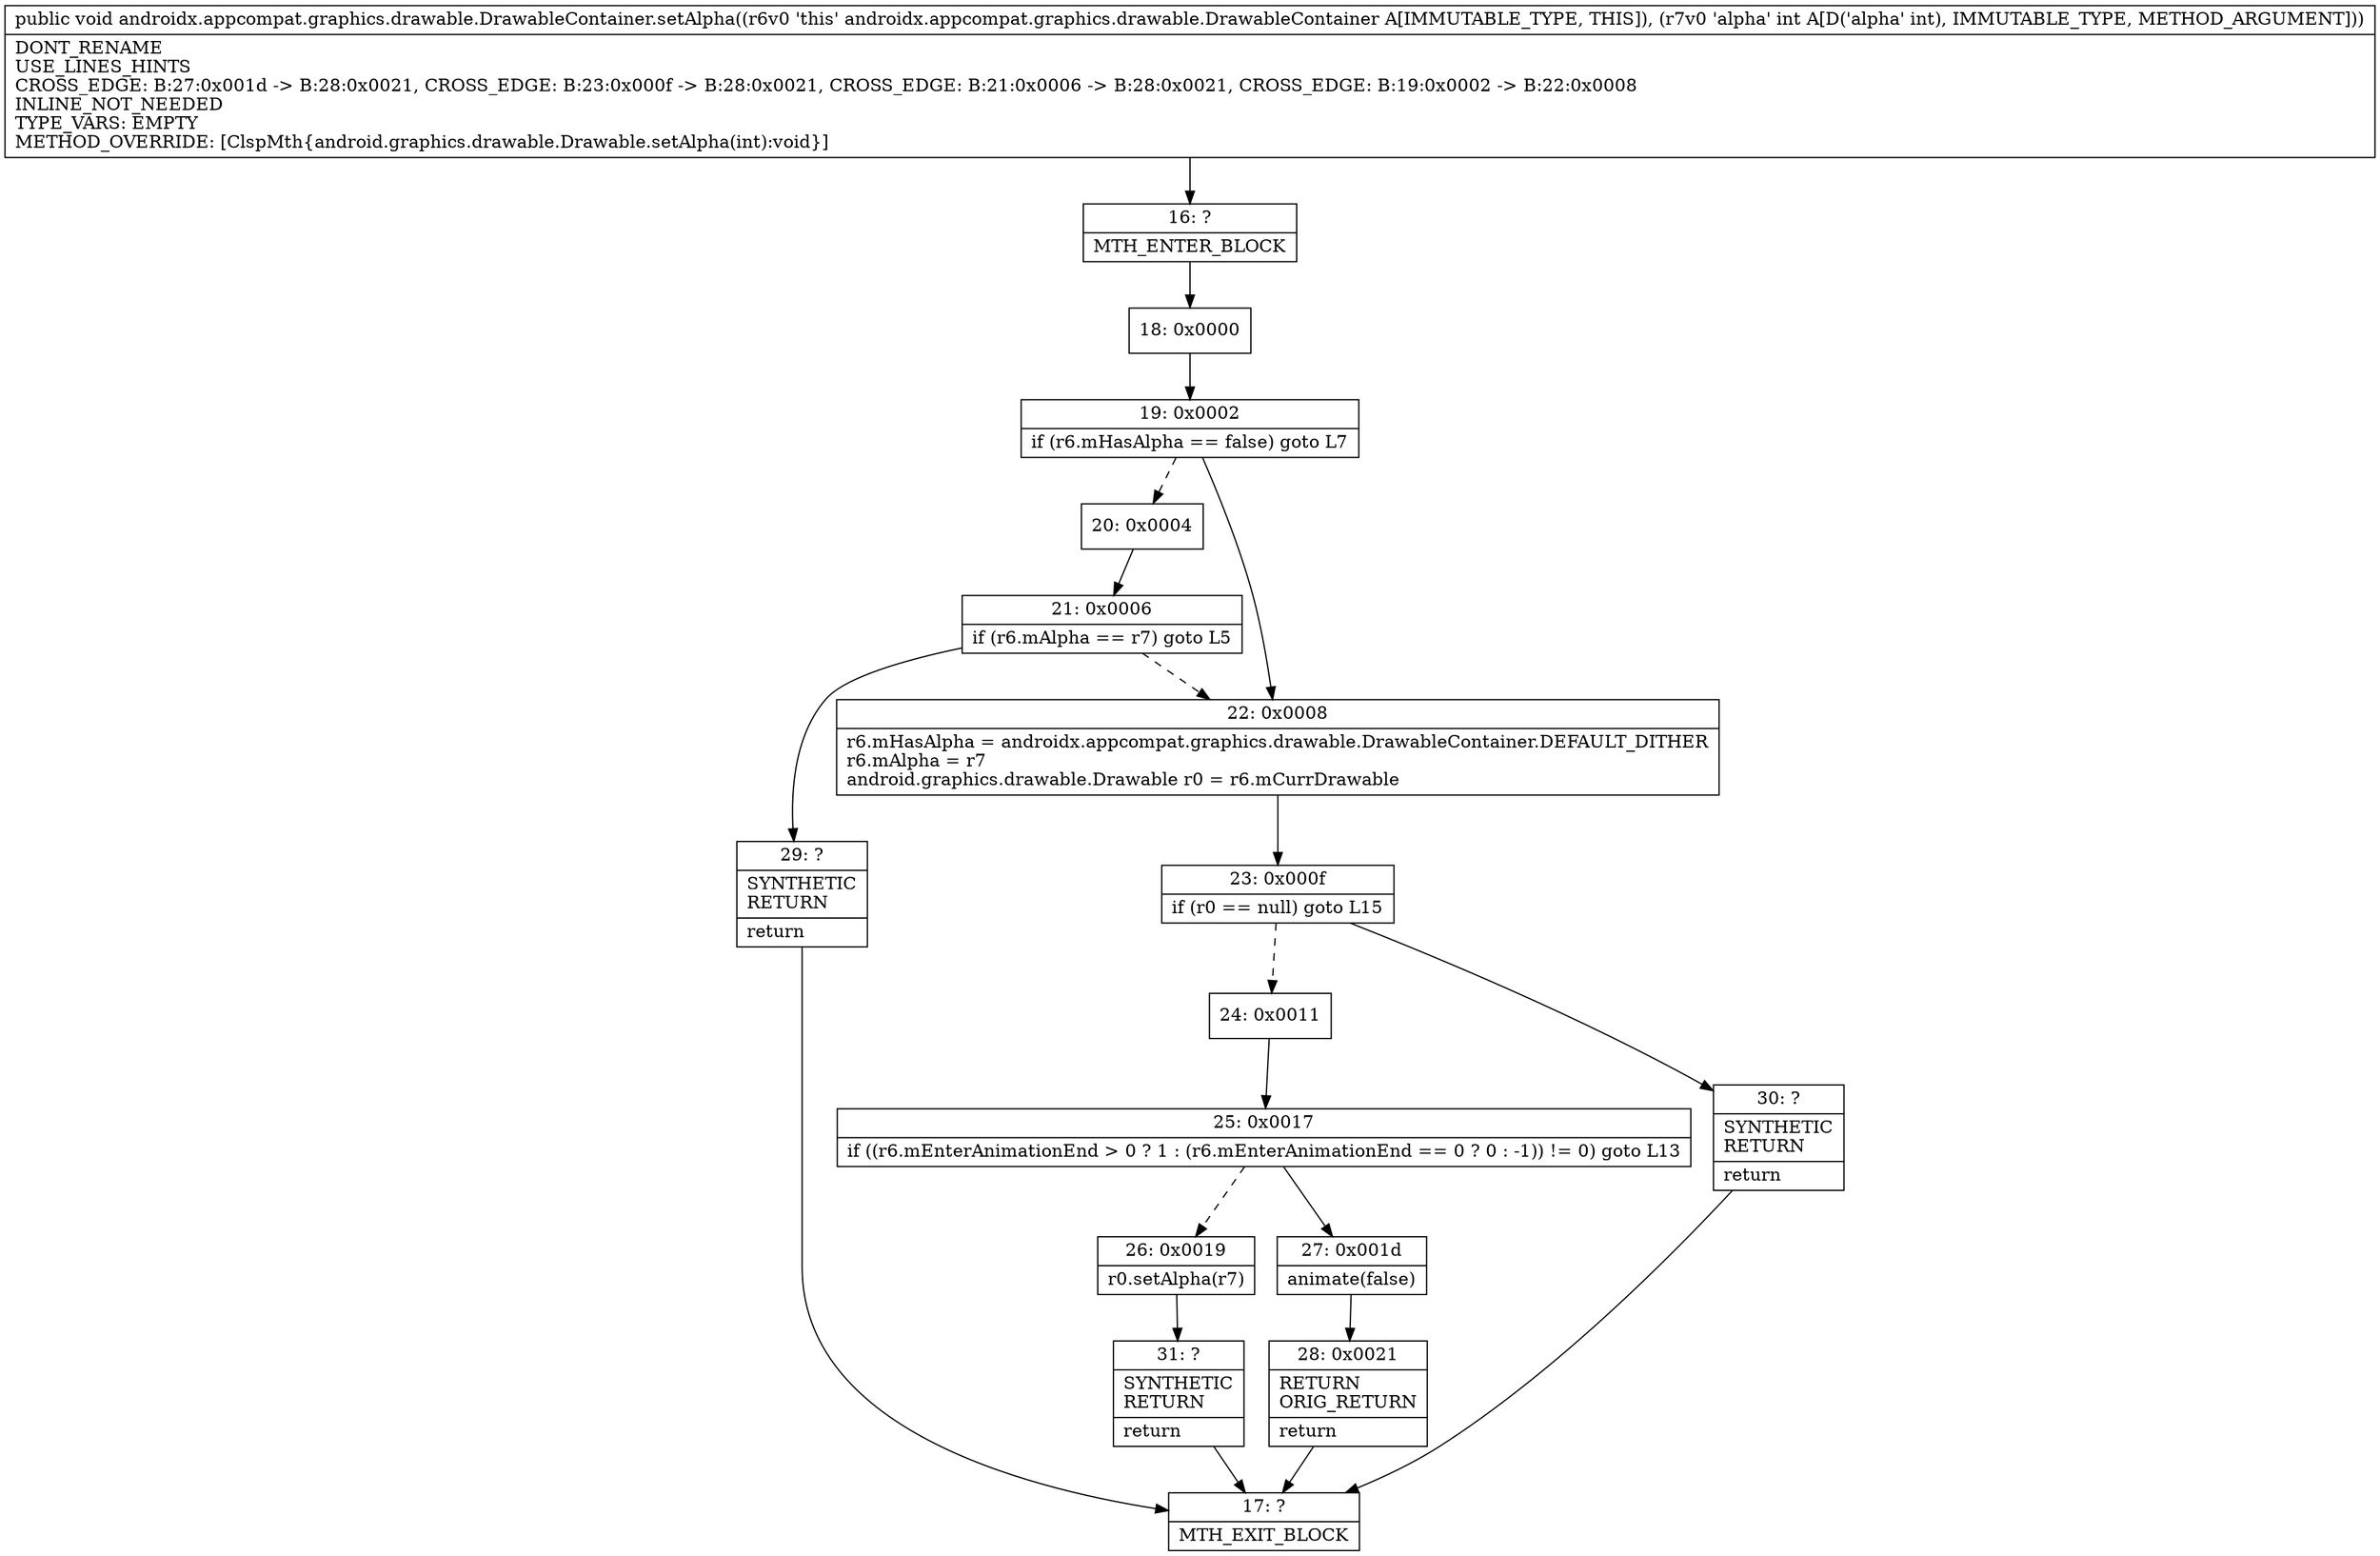 digraph "CFG forandroidx.appcompat.graphics.drawable.DrawableContainer.setAlpha(I)V" {
Node_16 [shape=record,label="{16\:\ ?|MTH_ENTER_BLOCK\l}"];
Node_18 [shape=record,label="{18\:\ 0x0000}"];
Node_19 [shape=record,label="{19\:\ 0x0002|if (r6.mHasAlpha == false) goto L7\l}"];
Node_20 [shape=record,label="{20\:\ 0x0004}"];
Node_21 [shape=record,label="{21\:\ 0x0006|if (r6.mAlpha == r7) goto L5\l}"];
Node_29 [shape=record,label="{29\:\ ?|SYNTHETIC\lRETURN\l|return\l}"];
Node_17 [shape=record,label="{17\:\ ?|MTH_EXIT_BLOCK\l}"];
Node_22 [shape=record,label="{22\:\ 0x0008|r6.mHasAlpha = androidx.appcompat.graphics.drawable.DrawableContainer.DEFAULT_DITHER\lr6.mAlpha = r7\landroid.graphics.drawable.Drawable r0 = r6.mCurrDrawable\l}"];
Node_23 [shape=record,label="{23\:\ 0x000f|if (r0 == null) goto L15\l}"];
Node_24 [shape=record,label="{24\:\ 0x0011}"];
Node_25 [shape=record,label="{25\:\ 0x0017|if ((r6.mEnterAnimationEnd \> 0 ? 1 : (r6.mEnterAnimationEnd == 0 ? 0 : \-1)) != 0) goto L13\l}"];
Node_26 [shape=record,label="{26\:\ 0x0019|r0.setAlpha(r7)\l}"];
Node_31 [shape=record,label="{31\:\ ?|SYNTHETIC\lRETURN\l|return\l}"];
Node_27 [shape=record,label="{27\:\ 0x001d|animate(false)\l}"];
Node_28 [shape=record,label="{28\:\ 0x0021|RETURN\lORIG_RETURN\l|return\l}"];
Node_30 [shape=record,label="{30\:\ ?|SYNTHETIC\lRETURN\l|return\l}"];
MethodNode[shape=record,label="{public void androidx.appcompat.graphics.drawable.DrawableContainer.setAlpha((r6v0 'this' androidx.appcompat.graphics.drawable.DrawableContainer A[IMMUTABLE_TYPE, THIS]), (r7v0 'alpha' int A[D('alpha' int), IMMUTABLE_TYPE, METHOD_ARGUMENT]))  | DONT_RENAME\lUSE_LINES_HINTS\lCROSS_EDGE: B:27:0x001d \-\> B:28:0x0021, CROSS_EDGE: B:23:0x000f \-\> B:28:0x0021, CROSS_EDGE: B:21:0x0006 \-\> B:28:0x0021, CROSS_EDGE: B:19:0x0002 \-\> B:22:0x0008\lINLINE_NOT_NEEDED\lTYPE_VARS: EMPTY\lMETHOD_OVERRIDE: [ClspMth\{android.graphics.drawable.Drawable.setAlpha(int):void\}]\l}"];
MethodNode -> Node_16;Node_16 -> Node_18;
Node_18 -> Node_19;
Node_19 -> Node_20[style=dashed];
Node_19 -> Node_22;
Node_20 -> Node_21;
Node_21 -> Node_22[style=dashed];
Node_21 -> Node_29;
Node_29 -> Node_17;
Node_22 -> Node_23;
Node_23 -> Node_24[style=dashed];
Node_23 -> Node_30;
Node_24 -> Node_25;
Node_25 -> Node_26[style=dashed];
Node_25 -> Node_27;
Node_26 -> Node_31;
Node_31 -> Node_17;
Node_27 -> Node_28;
Node_28 -> Node_17;
Node_30 -> Node_17;
}

